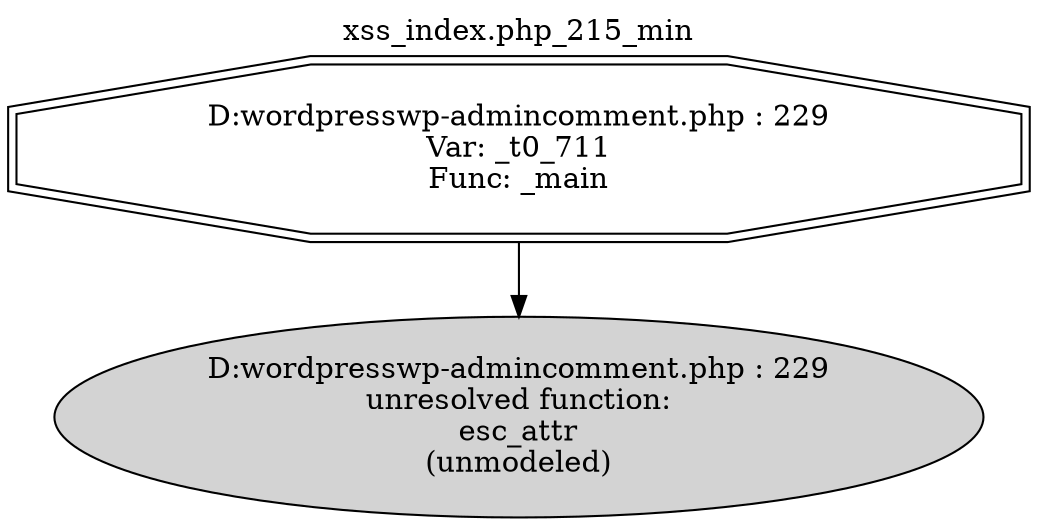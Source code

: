 digraph cfg {
  label="xss_index.php_215_min";
  labelloc=t;
  n1 [shape=doubleoctagon, label="D:\wordpress\wp-admin\comment.php : 229\nVar: _t0_711\nFunc: _main\n"];
  n2 [shape=ellipse, label="D:\wordpress\wp-admin\comment.php : 229\nunresolved function:\nesc_attr\n(unmodeled)\n",style=filled];
  n1 -> n2;
}
